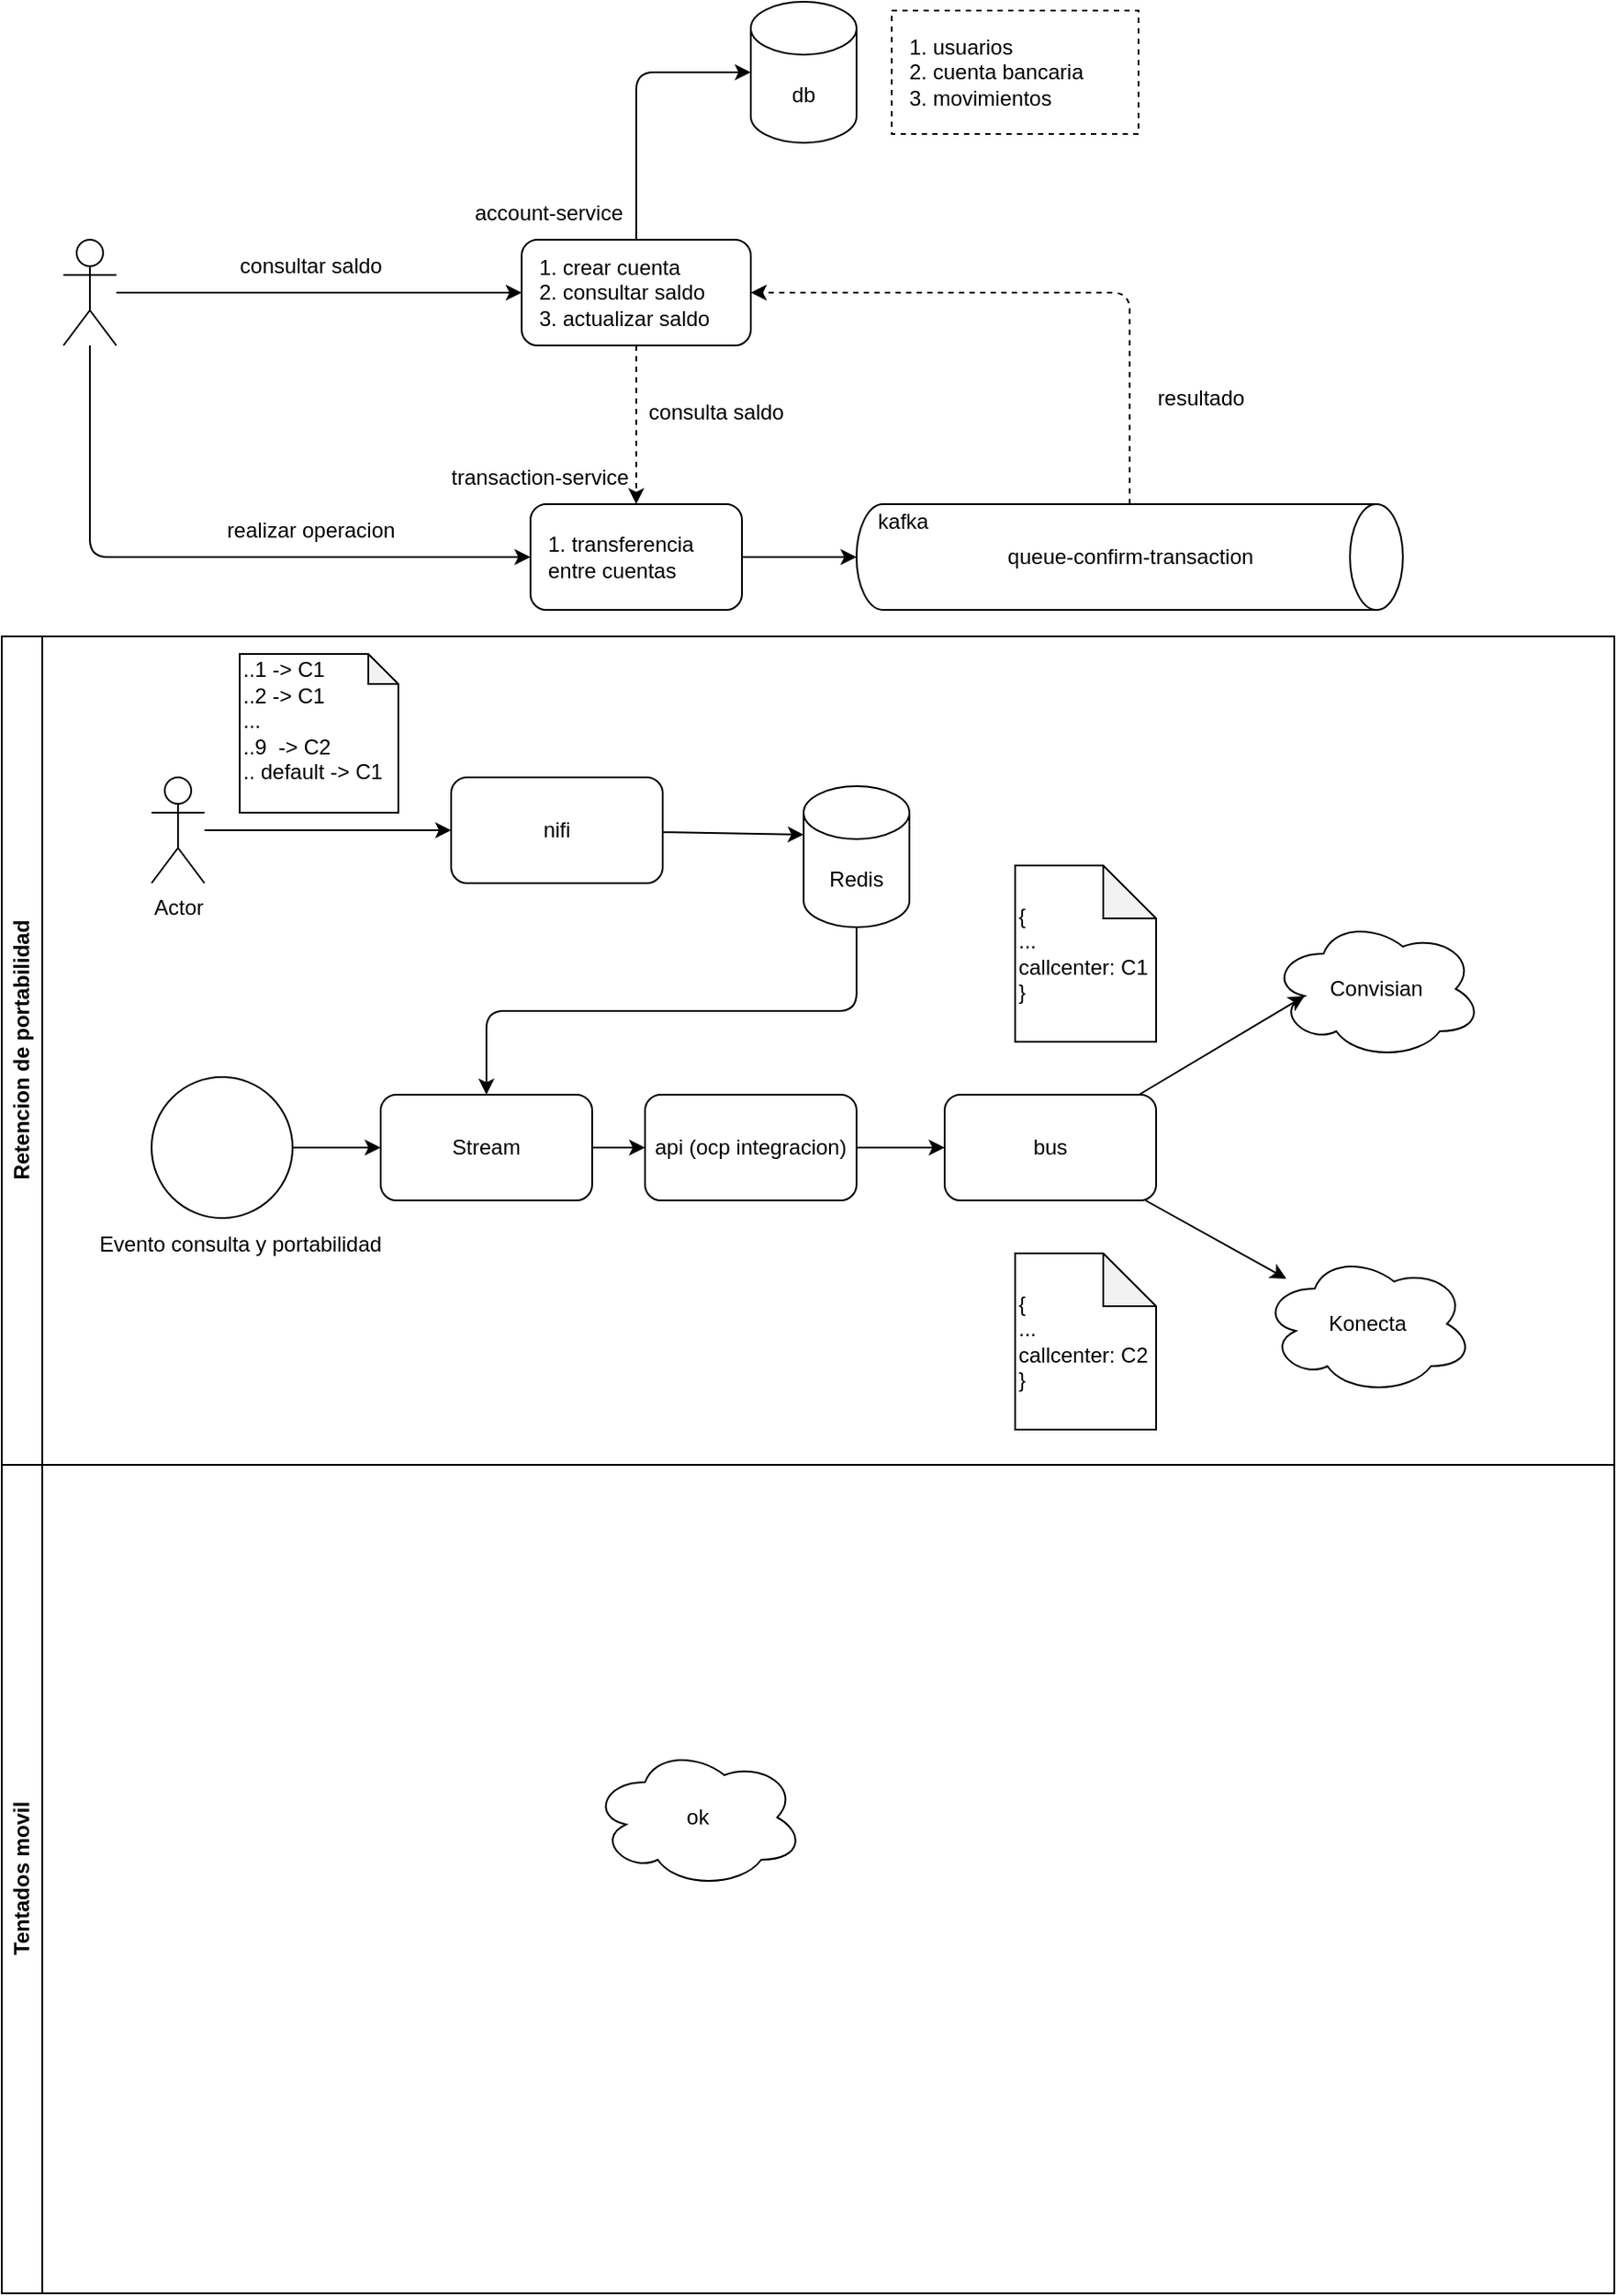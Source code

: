 <mxfile>
    <diagram id="CCXUrcytrHDVNCGohpad" name="Página-1">
        <mxGraphModel dx="1167" dy="581" grid="1" gridSize="10" guides="1" tooltips="1" connect="1" arrows="1" fold="1" page="1" pageScale="1" pageWidth="850" pageHeight="1100" math="0" shadow="0">
            <root>
                <mxCell id="0"/>
                <mxCell id="1" parent="0"/>
                <mxCell id="4" style="edgeStyle=none;html=1;entryX=0;entryY=0.5;entryDx=0;entryDy=0;" edge="1" parent="1" source="2" target="3">
                    <mxGeometry relative="1" as="geometry"/>
                </mxCell>
                <mxCell id="2" value="" style="shape=umlActor;verticalLabelPosition=bottom;verticalAlign=top;html=1;outlineConnect=0;" vertex="1" parent="1">
                    <mxGeometry x="70" y="155" width="30" height="60" as="geometry"/>
                </mxCell>
                <mxCell id="22" value="" style="edgeStyle=none;html=1;dashed=1;exitX=0.5;exitY=1;exitDx=0;exitDy=0;" edge="1" parent="1" source="3" target="10">
                    <mxGeometry relative="1" as="geometry">
                        <mxPoint x="395" y="270" as="sourcePoint"/>
                    </mxGeometry>
                </mxCell>
                <mxCell id="3" value="1. crear cuenta&lt;div&gt;2. consultar saldo&lt;/div&gt;&lt;div&gt;3. actualizar saldo&lt;/div&gt;" style="rounded=1;whiteSpace=wrap;html=1;align=left;spacing=10;" vertex="1" parent="1">
                    <mxGeometry x="330" y="155" width="130" height="60" as="geometry"/>
                </mxCell>
                <mxCell id="6" value="consultar saldo" style="text;html=1;align=center;verticalAlign=middle;resizable=0;points=[];autosize=1;strokeColor=none;fillColor=none;" vertex="1" parent="1">
                    <mxGeometry x="160" y="155" width="100" height="30" as="geometry"/>
                </mxCell>
                <mxCell id="7" value="realizar operacion" style="text;html=1;align=center;verticalAlign=middle;resizable=0;points=[];autosize=1;strokeColor=none;fillColor=none;" vertex="1" parent="1">
                    <mxGeometry x="150" y="305" width="120" height="30" as="geometry"/>
                </mxCell>
                <mxCell id="8" value="db" style="shape=cylinder3;whiteSpace=wrap;html=1;boundedLbl=1;backgroundOutline=1;size=15;" vertex="1" parent="1">
                    <mxGeometry x="460" y="20" width="60" height="80" as="geometry"/>
                </mxCell>
                <mxCell id="10" value="1. transferencia entre cuentas" style="rounded=1;whiteSpace=wrap;html=1;align=left;spacing=10;" vertex="1" parent="1">
                    <mxGeometry x="335" y="305" width="120" height="60" as="geometry"/>
                </mxCell>
                <mxCell id="16" value="" style="group" vertex="1" connectable="0" parent="1">
                    <mxGeometry x="520" y="300" width="310" height="65" as="geometry"/>
                </mxCell>
                <mxCell id="12" value="" style="shape=cylinder3;whiteSpace=wrap;html=1;boundedLbl=1;backgroundOutline=1;size=15;rotation=90;" vertex="1" parent="16">
                    <mxGeometry x="125" y="-120" width="60" height="310" as="geometry"/>
                </mxCell>
                <mxCell id="13" value="kafka" style="text;html=1;align=center;verticalAlign=middle;resizable=0;points=[];autosize=1;strokeColor=none;fillColor=none;" vertex="1" parent="16">
                    <mxGeometry x="1" width="50" height="30" as="geometry"/>
                </mxCell>
                <mxCell id="14" value="queue-confirm-transaction" style="text;html=1;align=center;verticalAlign=middle;resizable=0;points=[];autosize=1;strokeColor=none;fillColor=none;" vertex="1" parent="16">
                    <mxGeometry x="75" y="20" width="160" height="30" as="geometry"/>
                </mxCell>
                <mxCell id="20" style="edgeStyle=orthogonalEdgeStyle;html=1;entryX=0;entryY=0.5;entryDx=0;entryDy=0;entryPerimeter=0;" edge="1" parent="1" source="3" target="8">
                    <mxGeometry relative="1" as="geometry"/>
                </mxCell>
                <mxCell id="21" style="edgeStyle=orthogonalEdgeStyle;html=1;entryX=0;entryY=0.5;entryDx=0;entryDy=0;" edge="1" parent="1" source="2" target="10">
                    <mxGeometry relative="1" as="geometry">
                        <mxPoint x="85" y="270" as="sourcePoint"/>
                        <mxPoint x="340" y="250" as="targetPoint"/>
                        <Array as="points">
                            <mxPoint x="85" y="335"/>
                        </Array>
                    </mxGeometry>
                </mxCell>
                <mxCell id="23" style="edgeStyle=none;html=1;entryX=0.5;entryY=1;entryDx=0;entryDy=0;entryPerimeter=0;" edge="1" parent="1" source="10" target="12">
                    <mxGeometry relative="1" as="geometry"/>
                </mxCell>
                <mxCell id="25" style="edgeStyle=orthogonalEdgeStyle;html=1;entryX=1;entryY=0.5;entryDx=0;entryDy=0;dashed=1;exitX=0;exitY=0.5;exitDx=0;exitDy=0;exitPerimeter=0;" edge="1" parent="1" source="12" target="3">
                    <mxGeometry relative="1" as="geometry">
                        <Array as="points">
                            <mxPoint x="675" y="185"/>
                        </Array>
                    </mxGeometry>
                </mxCell>
                <mxCell id="26" value="consulta saldo" style="text;html=1;align=center;verticalAlign=middle;resizable=0;points=[];autosize=1;strokeColor=none;fillColor=none;" vertex="1" parent="1">
                    <mxGeometry x="390" y="238" width="100" height="30" as="geometry"/>
                </mxCell>
                <mxCell id="27" value="resultado" style="text;html=1;align=center;verticalAlign=middle;resizable=0;points=[];autosize=1;strokeColor=none;fillColor=none;" vertex="1" parent="1">
                    <mxGeometry x="680" y="230" width="70" height="30" as="geometry"/>
                </mxCell>
                <mxCell id="28" value="1. usuarios&lt;div&gt;2. cuenta bancaria&lt;/div&gt;&lt;div&gt;3. movimientos&lt;/div&gt;" style="text;html=1;align=left;verticalAlign=middle;resizable=0;points=[];autosize=1;strokeColor=default;fillColor=none;dashed=1;spacing=10;" vertex="1" parent="1">
                    <mxGeometry x="540" y="25" width="140" height="70" as="geometry"/>
                </mxCell>
                <mxCell id="29" value="account-service" style="text;html=1;align=center;verticalAlign=middle;resizable=0;points=[];autosize=1;strokeColor=none;fillColor=none;" vertex="1" parent="1">
                    <mxGeometry x="290" y="125" width="110" height="30" as="geometry"/>
                </mxCell>
                <mxCell id="30" value="transaction-service" style="text;html=1;align=center;verticalAlign=middle;resizable=0;points=[];autosize=1;strokeColor=none;fillColor=none;" vertex="1" parent="1">
                    <mxGeometry x="280" y="275" width="120" height="30" as="geometry"/>
                </mxCell>
                <mxCell id="49" value="" style="edgeStyle=none;html=1;" edge="1" parent="1" source="31" target="33">
                    <mxGeometry relative="1" as="geometry"/>
                </mxCell>
                <mxCell id="31" value="" style="ellipse;whiteSpace=wrap;html=1;aspect=fixed;" vertex="1" parent="1">
                    <mxGeometry x="120" y="630" width="80" height="80" as="geometry"/>
                </mxCell>
                <mxCell id="50" value="" style="edgeStyle=none;html=1;" edge="1" parent="1" source="33" target="34">
                    <mxGeometry relative="1" as="geometry"/>
                </mxCell>
                <mxCell id="33" value="Stream" style="rounded=1;whiteSpace=wrap;html=1;" vertex="1" parent="1">
                    <mxGeometry x="250" y="640" width="120" height="60" as="geometry"/>
                </mxCell>
                <mxCell id="51" value="" style="edgeStyle=none;html=1;" edge="1" parent="1" source="34" target="35">
                    <mxGeometry relative="1" as="geometry"/>
                </mxCell>
                <mxCell id="34" value="api (ocp integracion)" style="rounded=1;whiteSpace=wrap;html=1;" vertex="1" parent="1">
                    <mxGeometry x="400" y="640" width="120" height="60" as="geometry"/>
                </mxCell>
                <mxCell id="41" style="edgeStyle=none;html=1;" edge="1" parent="1" source="35" target="37">
                    <mxGeometry relative="1" as="geometry"/>
                </mxCell>
                <mxCell id="35" value="bus" style="rounded=1;whiteSpace=wrap;html=1;" vertex="1" parent="1">
                    <mxGeometry x="570" y="640" width="120" height="60" as="geometry"/>
                </mxCell>
                <mxCell id="36" value="Convisian" style="ellipse;shape=cloud;whiteSpace=wrap;html=1;" vertex="1" parent="1">
                    <mxGeometry x="755" y="540" width="120" height="80" as="geometry"/>
                </mxCell>
                <mxCell id="37" value="Konecta" style="ellipse;shape=cloud;whiteSpace=wrap;html=1;" vertex="1" parent="1">
                    <mxGeometry x="750" y="730" width="120" height="80" as="geometry"/>
                </mxCell>
                <mxCell id="38" value="{&lt;div&gt;...&lt;/div&gt;&lt;div&gt;callcenter: C1&lt;/div&gt;&lt;div&gt;}&lt;/div&gt;" style="shape=note;whiteSpace=wrap;html=1;backgroundOutline=1;darkOpacity=0.05;align=left;" vertex="1" parent="1">
                    <mxGeometry x="610" y="510" width="80" height="100" as="geometry"/>
                </mxCell>
                <mxCell id="39" value="{&lt;div&gt;...&lt;/div&gt;&lt;div&gt;callcenter: C2&lt;/div&gt;&lt;div&gt;}&lt;/div&gt;" style="shape=note;whiteSpace=wrap;html=1;backgroundOutline=1;darkOpacity=0.05;align=left;" vertex="1" parent="1">
                    <mxGeometry x="610" y="730" width="80" height="100" as="geometry"/>
                </mxCell>
                <mxCell id="40" style="edgeStyle=none;html=1;entryX=0.16;entryY=0.55;entryDx=0;entryDy=0;entryPerimeter=0;" edge="1" parent="1" source="35" target="36">
                    <mxGeometry relative="1" as="geometry"/>
                </mxCell>
                <mxCell id="42" value="nifi" style="rounded=1;whiteSpace=wrap;html=1;" vertex="1" parent="1">
                    <mxGeometry x="290" y="460" width="120" height="60" as="geometry"/>
                </mxCell>
                <mxCell id="44" style="edgeStyle=none;html=1;entryX=0;entryY=0.5;entryDx=0;entryDy=0;" edge="1" parent="1" source="43" target="42">
                    <mxGeometry relative="1" as="geometry"/>
                </mxCell>
                <mxCell id="43" value="Actor" style="shape=umlActor;verticalLabelPosition=bottom;verticalAlign=top;html=1;outlineConnect=0;" vertex="1" parent="1">
                    <mxGeometry x="120" y="460" width="30" height="60" as="geometry"/>
                </mxCell>
                <mxCell id="45" value="..1 -&amp;gt; C1&lt;div&gt;..2 -&amp;gt; C1&lt;/div&gt;&lt;div&gt;...&lt;/div&gt;&lt;div&gt;..9&amp;nbsp; -&amp;gt; C2&lt;/div&gt;&lt;div&gt;.. default -&amp;gt; C1&lt;br&gt;&lt;div&gt;&lt;br&gt;&lt;/div&gt;&lt;/div&gt;" style="shape=note;whiteSpace=wrap;html=1;backgroundOutline=1;darkOpacity=0.05;size=17;align=left;" vertex="1" parent="1">
                    <mxGeometry x="170" y="390" width="90" height="90" as="geometry"/>
                </mxCell>
                <mxCell id="48" style="edgeStyle=orthogonalEdgeStyle;html=1;exitX=0.5;exitY=1;exitDx=0;exitDy=0;exitPerimeter=0;entryX=0.5;entryY=0;entryDx=0;entryDy=0;" edge="1" parent="1" source="46" target="33">
                    <mxGeometry relative="1" as="geometry">
                        <mxPoint x="310" y="640" as="targetPoint"/>
                        <mxPoint x="490" y="580" as="sourcePoint"/>
                    </mxGeometry>
                </mxCell>
                <mxCell id="46" value="Redis" style="shape=cylinder3;whiteSpace=wrap;html=1;boundedLbl=1;backgroundOutline=1;size=15;" vertex="1" parent="1">
                    <mxGeometry x="490" y="465" width="60" height="80" as="geometry"/>
                </mxCell>
                <mxCell id="47" style="edgeStyle=none;html=1;entryX=0;entryY=0;entryDx=0;entryDy=27.5;entryPerimeter=0;" edge="1" parent="1" source="42" target="46">
                    <mxGeometry relative="1" as="geometry"/>
                </mxCell>
                <mxCell id="52" value="Retencion de portabilidad" style="swimlane;horizontal=0;whiteSpace=wrap;html=1;" vertex="1" parent="1">
                    <mxGeometry x="35" y="380" width="915" height="470" as="geometry"/>
                </mxCell>
                <mxCell id="32" value="Evento consulta y portabilidad" style="text;html=1;align=center;verticalAlign=middle;resizable=0;points=[];autosize=1;strokeColor=none;fillColor=none;" vertex="1" parent="52">
                    <mxGeometry x="45" y="330" width="180" height="30" as="geometry"/>
                </mxCell>
                <mxCell id="53" value="Tentados movil" style="swimlane;horizontal=0;whiteSpace=wrap;html=1;" vertex="1" parent="1">
                    <mxGeometry x="35" y="850" width="915" height="470" as="geometry"/>
                </mxCell>
                <mxCell id="54" value="ok" style="ellipse;shape=cloud;whiteSpace=wrap;html=1;" vertex="1" parent="53">
                    <mxGeometry x="335" y="160" width="120" height="80" as="geometry"/>
                </mxCell>
            </root>
        </mxGraphModel>
    </diagram>
</mxfile>